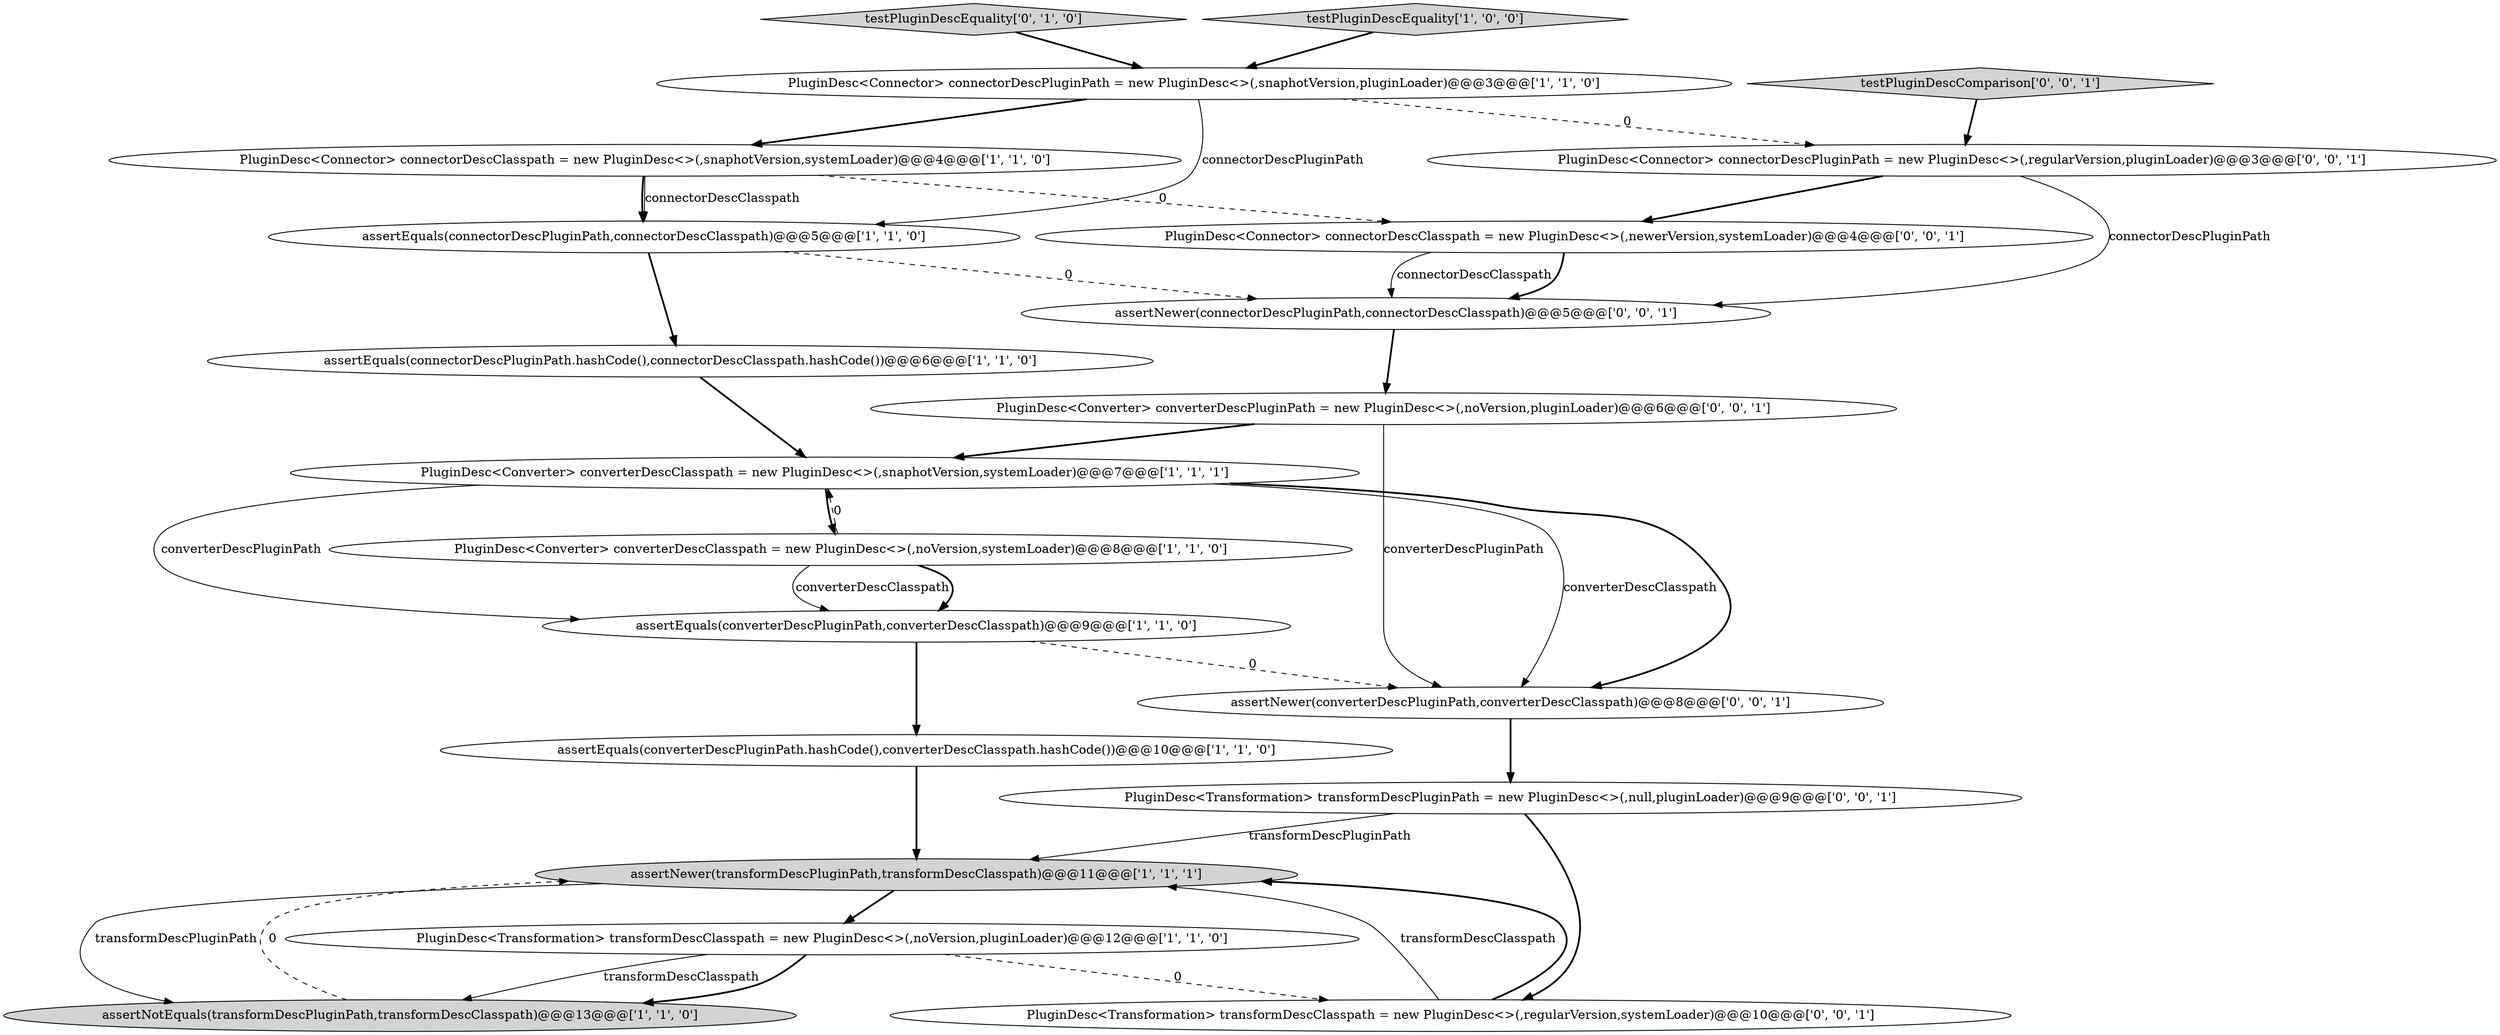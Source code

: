 digraph {
8 [style = filled, label = "assertEquals(connectorDescPluginPath.hashCode(),connectorDescClasspath.hashCode())@@@6@@@['1', '1', '0']", fillcolor = white, shape = ellipse image = "AAA0AAABBB1BBB"];
1 [style = filled, label = "PluginDesc<Connector> connectorDescClasspath = new PluginDesc<>(,snaphotVersion,systemLoader)@@@4@@@['1', '1', '0']", fillcolor = white, shape = ellipse image = "AAA0AAABBB1BBB"];
2 [style = filled, label = "assertEquals(converterDescPluginPath.hashCode(),converterDescClasspath.hashCode())@@@10@@@['1', '1', '0']", fillcolor = white, shape = ellipse image = "AAA0AAABBB1BBB"];
11 [style = filled, label = "assertNotEquals(transformDescPluginPath,transformDescClasspath)@@@13@@@['1', '1', '0']", fillcolor = lightgray, shape = ellipse image = "AAA0AAABBB1BBB"];
12 [style = filled, label = "testPluginDescEquality['0', '1', '0']", fillcolor = lightgray, shape = diamond image = "AAA0AAABBB2BBB"];
0 [style = filled, label = "PluginDesc<Transformation> transformDescClasspath = new PluginDesc<>(,noVersion,pluginLoader)@@@12@@@['1', '1', '0']", fillcolor = white, shape = ellipse image = "AAA0AAABBB1BBB"];
9 [style = filled, label = "assertEquals(connectorDescPluginPath,connectorDescClasspath)@@@5@@@['1', '1', '0']", fillcolor = white, shape = ellipse image = "AAA0AAABBB1BBB"];
18 [style = filled, label = "PluginDesc<Transformation> transformDescClasspath = new PluginDesc<>(,regularVersion,systemLoader)@@@10@@@['0', '0', '1']", fillcolor = white, shape = ellipse image = "AAA0AAABBB3BBB"];
17 [style = filled, label = "PluginDesc<Transformation> transformDescPluginPath = new PluginDesc<>(,null,pluginLoader)@@@9@@@['0', '0', '1']", fillcolor = white, shape = ellipse image = "AAA0AAABBB3BBB"];
14 [style = filled, label = "PluginDesc<Converter> converterDescPluginPath = new PluginDesc<>(,noVersion,pluginLoader)@@@6@@@['0', '0', '1']", fillcolor = white, shape = ellipse image = "AAA0AAABBB3BBB"];
4 [style = filled, label = "assertEquals(converterDescPluginPath,converterDescClasspath)@@@9@@@['1', '1', '0']", fillcolor = white, shape = ellipse image = "AAA0AAABBB1BBB"];
20 [style = filled, label = "PluginDesc<Connector> connectorDescClasspath = new PluginDesc<>(,newerVersion,systemLoader)@@@4@@@['0', '0', '1']", fillcolor = white, shape = ellipse image = "AAA0AAABBB3BBB"];
15 [style = filled, label = "PluginDesc<Connector> connectorDescPluginPath = new PluginDesc<>(,regularVersion,pluginLoader)@@@3@@@['0', '0', '1']", fillcolor = white, shape = ellipse image = "AAA0AAABBB3BBB"];
3 [style = filled, label = "PluginDesc<Converter> converterDescClasspath = new PluginDesc<>(,snaphotVersion,systemLoader)@@@7@@@['1', '1', '1']", fillcolor = white, shape = ellipse image = "AAA0AAABBB1BBB"];
10 [style = filled, label = "PluginDesc<Converter> converterDescClasspath = new PluginDesc<>(,noVersion,systemLoader)@@@8@@@['1', '1', '0']", fillcolor = white, shape = ellipse image = "AAA0AAABBB1BBB"];
19 [style = filled, label = "assertNewer(connectorDescPluginPath,connectorDescClasspath)@@@5@@@['0', '0', '1']", fillcolor = white, shape = ellipse image = "AAA0AAABBB3BBB"];
16 [style = filled, label = "testPluginDescComparison['0', '0', '1']", fillcolor = lightgray, shape = diamond image = "AAA0AAABBB3BBB"];
6 [style = filled, label = "testPluginDescEquality['1', '0', '0']", fillcolor = lightgray, shape = diamond image = "AAA0AAABBB1BBB"];
13 [style = filled, label = "assertNewer(converterDescPluginPath,converterDescClasspath)@@@8@@@['0', '0', '1']", fillcolor = white, shape = ellipse image = "AAA0AAABBB3BBB"];
5 [style = filled, label = "PluginDesc<Connector> connectorDescPluginPath = new PluginDesc<>(,snaphotVersion,pluginLoader)@@@3@@@['1', '1', '0']", fillcolor = white, shape = ellipse image = "AAA0AAABBB1BBB"];
7 [style = filled, label = "assertNewer(transformDescPluginPath,transformDescClasspath)@@@11@@@['1', '1', '1']", fillcolor = lightgray, shape = ellipse image = "AAA0AAABBB1BBB"];
14->3 [style = bold, label=""];
16->15 [style = bold, label=""];
5->9 [style = solid, label="connectorDescPluginPath"];
0->11 [style = solid, label="transformDescClasspath"];
3->4 [style = solid, label="converterDescPluginPath"];
15->19 [style = solid, label="connectorDescPluginPath"];
12->5 [style = bold, label=""];
11->7 [style = dashed, label="0"];
10->3 [style = dashed, label="0"];
8->3 [style = bold, label=""];
0->11 [style = bold, label=""];
3->13 [style = solid, label="converterDescClasspath"];
7->0 [style = bold, label=""];
4->2 [style = bold, label=""];
7->11 [style = solid, label="transformDescPluginPath"];
9->8 [style = bold, label=""];
20->19 [style = solid, label="connectorDescClasspath"];
1->9 [style = bold, label=""];
1->20 [style = dashed, label="0"];
9->19 [style = dashed, label="0"];
3->10 [style = bold, label=""];
5->1 [style = bold, label=""];
6->5 [style = bold, label=""];
13->17 [style = bold, label=""];
10->4 [style = solid, label="converterDescClasspath"];
19->14 [style = bold, label=""];
14->13 [style = solid, label="converterDescPluginPath"];
15->20 [style = bold, label=""];
1->9 [style = solid, label="connectorDescClasspath"];
10->4 [style = bold, label=""];
3->13 [style = bold, label=""];
0->18 [style = dashed, label="0"];
18->7 [style = solid, label="transformDescClasspath"];
17->7 [style = solid, label="transformDescPluginPath"];
2->7 [style = bold, label=""];
18->7 [style = bold, label=""];
20->19 [style = bold, label=""];
5->15 [style = dashed, label="0"];
4->13 [style = dashed, label="0"];
17->18 [style = bold, label=""];
}
